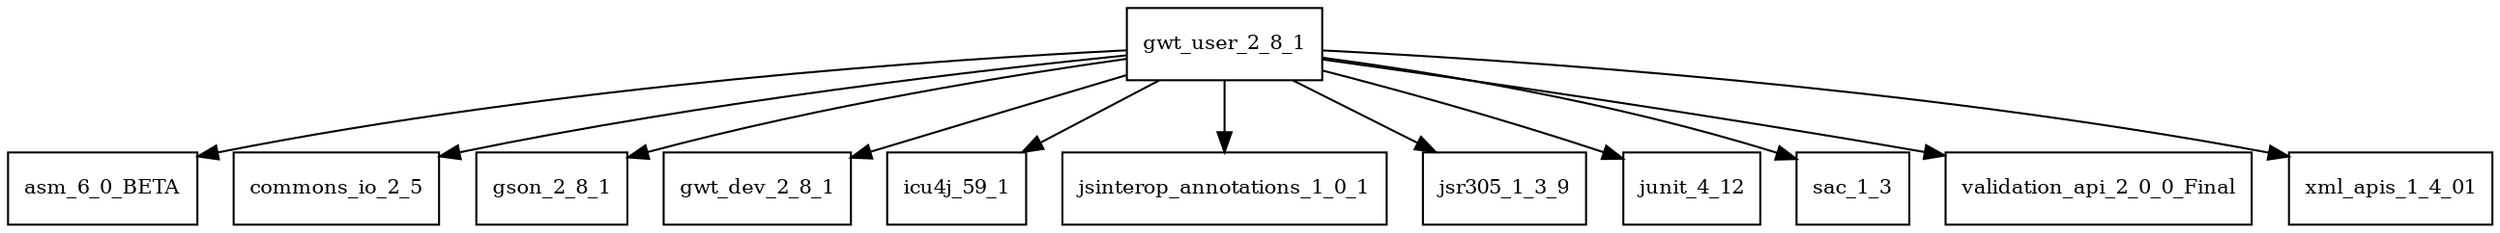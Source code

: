 digraph gwt_user_2_8_1_dependencies {
  node [shape = box, fontsize=10.0];
  gwt_user_2_8_1 -> asm_6_0_BETA;
  gwt_user_2_8_1 -> commons_io_2_5;
  gwt_user_2_8_1 -> gson_2_8_1;
  gwt_user_2_8_1 -> gwt_dev_2_8_1;
  gwt_user_2_8_1 -> icu4j_59_1;
  gwt_user_2_8_1 -> jsinterop_annotations_1_0_1;
  gwt_user_2_8_1 -> jsr305_1_3_9;
  gwt_user_2_8_1 -> junit_4_12;
  gwt_user_2_8_1 -> sac_1_3;
  gwt_user_2_8_1 -> validation_api_2_0_0_Final;
  gwt_user_2_8_1 -> xml_apis_1_4_01;
}

